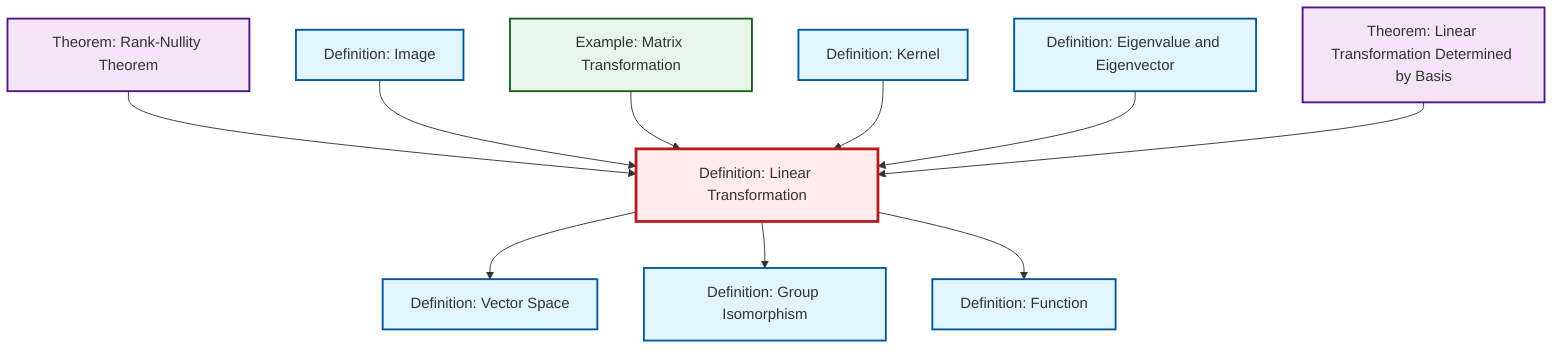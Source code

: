 graph TD
    classDef definition fill:#e1f5fe,stroke:#01579b,stroke-width:2px
    classDef theorem fill:#f3e5f5,stroke:#4a148c,stroke-width:2px
    classDef axiom fill:#fff3e0,stroke:#e65100,stroke-width:2px
    classDef example fill:#e8f5e9,stroke:#1b5e20,stroke-width:2px
    classDef current fill:#ffebee,stroke:#b71c1c,stroke-width:3px
    thm-linear-transformation-basis["Theorem: Linear Transformation Determined by Basis"]:::theorem
    def-eigenvalue-eigenvector["Definition: Eigenvalue and Eigenvector"]:::definition
    def-kernel["Definition: Kernel"]:::definition
    def-linear-transformation["Definition: Linear Transformation"]:::definition
    thm-rank-nullity["Theorem: Rank-Nullity Theorem"]:::theorem
    def-isomorphism["Definition: Group Isomorphism"]:::definition
    ex-matrix-transformation["Example: Matrix Transformation"]:::example
    def-function["Definition: Function"]:::definition
    def-image["Definition: Image"]:::definition
    def-vector-space["Definition: Vector Space"]:::definition
    def-linear-transformation --> def-vector-space
    thm-rank-nullity --> def-linear-transformation
    def-image --> def-linear-transformation
    def-linear-transformation --> def-isomorphism
    ex-matrix-transformation --> def-linear-transformation
    def-kernel --> def-linear-transformation
    def-eigenvalue-eigenvector --> def-linear-transformation
    thm-linear-transformation-basis --> def-linear-transformation
    def-linear-transformation --> def-function
    class def-linear-transformation current